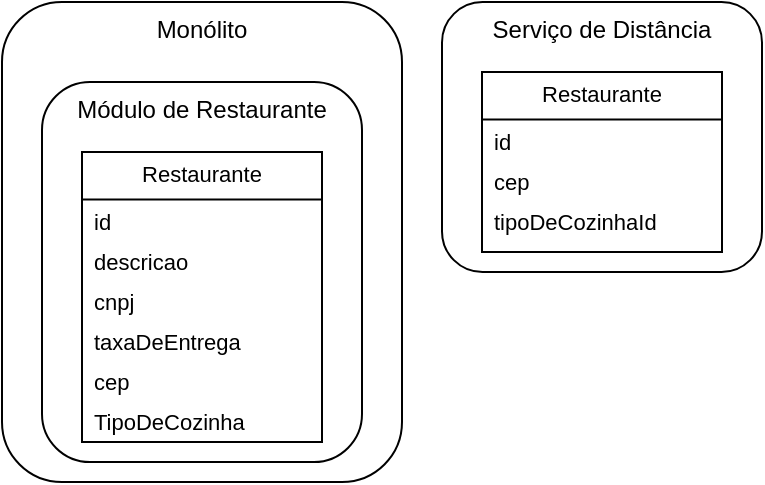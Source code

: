 <mxfile version="12.1.3" type="device" pages="1"><diagram id="_Y1bXJ2Zm_lZ0OhpzR0M" name="Page-1"><mxGraphModel dx="868" dy="416" grid="1" gridSize="10" guides="1" tooltips="1" connect="1" arrows="1" fold="1" page="1" pageScale="1" pageWidth="827" pageHeight="1169" math="0" shadow="0"><root><mxCell id="0"/><mxCell id="1" parent="0"/><mxCell id="b-B8seKw3VY_dG31OZz_-3" value="Monólito" style="rounded=1;whiteSpace=wrap;html=1;verticalAlign=top;" vertex="1" parent="1"><mxGeometry x="120" y="50" width="200" height="240" as="geometry"/></mxCell><mxCell id="b-B8seKw3VY_dG31OZz_-4" value="Módulo de Restaurante" style="rounded=1;whiteSpace=wrap;html=1;verticalAlign=top;" vertex="1" parent="1"><mxGeometry x="140" y="90" width="160" height="190" as="geometry"/></mxCell><mxCell id="b-B8seKw3VY_dG31OZz_-38" value="Serviço de Distância" style="rounded=1;whiteSpace=wrap;html=1;verticalAlign=top;" vertex="1" parent="1"><mxGeometry x="340" y="50" width="160" height="135" as="geometry"/></mxCell><mxCell id="b-B8seKw3VY_dG31OZz_-45" value="" style="group" vertex="1" connectable="0" parent="1"><mxGeometry x="160" y="125" width="120" height="145" as="geometry"/></mxCell><mxCell id="b-B8seKw3VY_dG31OZz_-27" value="&lt;font style=&quot;font-size: 11px&quot;&gt;Restaurante&lt;/font&gt;" style="rounded=0;whiteSpace=wrap;html=1;fontSize=11;verticalAlign=top;spacing=0;" vertex="1" parent="b-B8seKw3VY_dG31OZz_-45"><mxGeometry width="120" height="145" as="geometry"/></mxCell><mxCell id="b-B8seKw3VY_dG31OZz_-29" value="" style="endArrow=none;html=1;strokeColor=#000000;fontSize=11;fontColor=#000000;exitX=0;exitY=0.25;exitDx=0;exitDy=0;entryX=1;entryY=0.25;entryDx=0;entryDy=0;" edge="1" parent="b-B8seKw3VY_dG31OZz_-45"><mxGeometry width="50" height="50" relative="1" as="geometry"><mxPoint y="23.75" as="sourcePoint"/><mxPoint x="120" y="23.75" as="targetPoint"/></mxGeometry></mxCell><mxCell id="b-B8seKw3VY_dG31OZz_-30" value="id" style="text;html=1;strokeColor=none;fillColor=none;align=left;verticalAlign=middle;whiteSpace=wrap;rounded=0;fontSize=11;fontColor=#000000;spacingLeft=4;" vertex="1" parent="b-B8seKw3VY_dG31OZz_-45"><mxGeometry y="25" width="40" height="20" as="geometry"/></mxCell><mxCell id="b-B8seKw3VY_dG31OZz_-31" value="descricao" style="text;html=1;strokeColor=none;fillColor=none;align=left;verticalAlign=middle;whiteSpace=wrap;rounded=0;fontSize=11;fontColor=#000000;spacingLeft=4;" vertex="1" parent="b-B8seKw3VY_dG31OZz_-45"><mxGeometry y="45" width="70" height="20" as="geometry"/></mxCell><mxCell id="b-B8seKw3VY_dG31OZz_-32" value="cnpj" style="text;html=1;strokeColor=none;fillColor=none;align=left;verticalAlign=middle;whiteSpace=wrap;rounded=0;fontSize=11;fontColor=#000000;spacingLeft=4;" vertex="1" parent="b-B8seKw3VY_dG31OZz_-45"><mxGeometry y="65" width="70" height="20" as="geometry"/></mxCell><mxCell id="b-B8seKw3VY_dG31OZz_-34" value="taxaDeEntrega" style="text;html=1;strokeColor=none;fillColor=none;align=left;verticalAlign=middle;whiteSpace=wrap;rounded=0;fontSize=11;fontColor=#000000;spacingLeft=4;" vertex="1" parent="b-B8seKw3VY_dG31OZz_-45"><mxGeometry y="85" width="70" height="20" as="geometry"/></mxCell><mxCell id="b-B8seKw3VY_dG31OZz_-35" value="cep" style="text;html=1;strokeColor=none;fillColor=none;align=left;verticalAlign=middle;whiteSpace=wrap;rounded=0;fontSize=11;fontColor=#000000;spacingLeft=4;" vertex="1" parent="b-B8seKw3VY_dG31OZz_-45"><mxGeometry y="105" width="70" height="20" as="geometry"/></mxCell><mxCell id="b-B8seKw3VY_dG31OZz_-36" value="TipoDeCozinha" style="text;html=1;strokeColor=none;fillColor=none;align=left;verticalAlign=middle;whiteSpace=wrap;rounded=0;fontSize=11;fontColor=#000000;spacingLeft=4;" vertex="1" parent="b-B8seKw3VY_dG31OZz_-45"><mxGeometry y="125" width="70" height="20" as="geometry"/></mxCell><mxCell id="b-B8seKw3VY_dG31OZz_-47" value="&lt;font style=&quot;font-size: 11px&quot;&gt;Restaurante&lt;/font&gt;" style="rounded=0;whiteSpace=wrap;html=1;fontSize=11;verticalAlign=top;spacing=0;" vertex="1" parent="1"><mxGeometry x="360" y="85" width="120" height="90" as="geometry"/></mxCell><mxCell id="b-B8seKw3VY_dG31OZz_-48" value="" style="endArrow=none;html=1;strokeColor=#000000;fontSize=11;fontColor=#000000;exitX=0;exitY=0.25;exitDx=0;exitDy=0;entryX=1;entryY=0.25;entryDx=0;entryDy=0;" edge="1" parent="1"><mxGeometry width="50" height="50" relative="1" as="geometry"><mxPoint x="360" y="108.75" as="sourcePoint"/><mxPoint x="480" y="108.75" as="targetPoint"/></mxGeometry></mxCell><mxCell id="b-B8seKw3VY_dG31OZz_-49" value="id" style="text;html=1;strokeColor=none;fillColor=none;align=left;verticalAlign=middle;whiteSpace=wrap;rounded=0;fontSize=11;fontColor=#000000;spacingLeft=4;" vertex="1" parent="1"><mxGeometry x="360" y="110" width="40" height="20" as="geometry"/></mxCell><mxCell id="b-B8seKw3VY_dG31OZz_-50" value="cep" style="text;html=1;strokeColor=none;fillColor=none;align=left;verticalAlign=middle;whiteSpace=wrap;rounded=0;fontSize=11;fontColor=#000000;spacingLeft=4;" vertex="1" parent="1"><mxGeometry x="360" y="130" width="70" height="20" as="geometry"/></mxCell><mxCell id="b-B8seKw3VY_dG31OZz_-51" value="tipoDeCozinhaId" style="text;html=1;strokeColor=none;fillColor=none;align=left;verticalAlign=middle;whiteSpace=wrap;rounded=0;fontSize=11;fontColor=#000000;spacingLeft=4;" vertex="1" parent="1"><mxGeometry x="360" y="150" width="70" height="20" as="geometry"/></mxCell></root></mxGraphModel></diagram></mxfile>